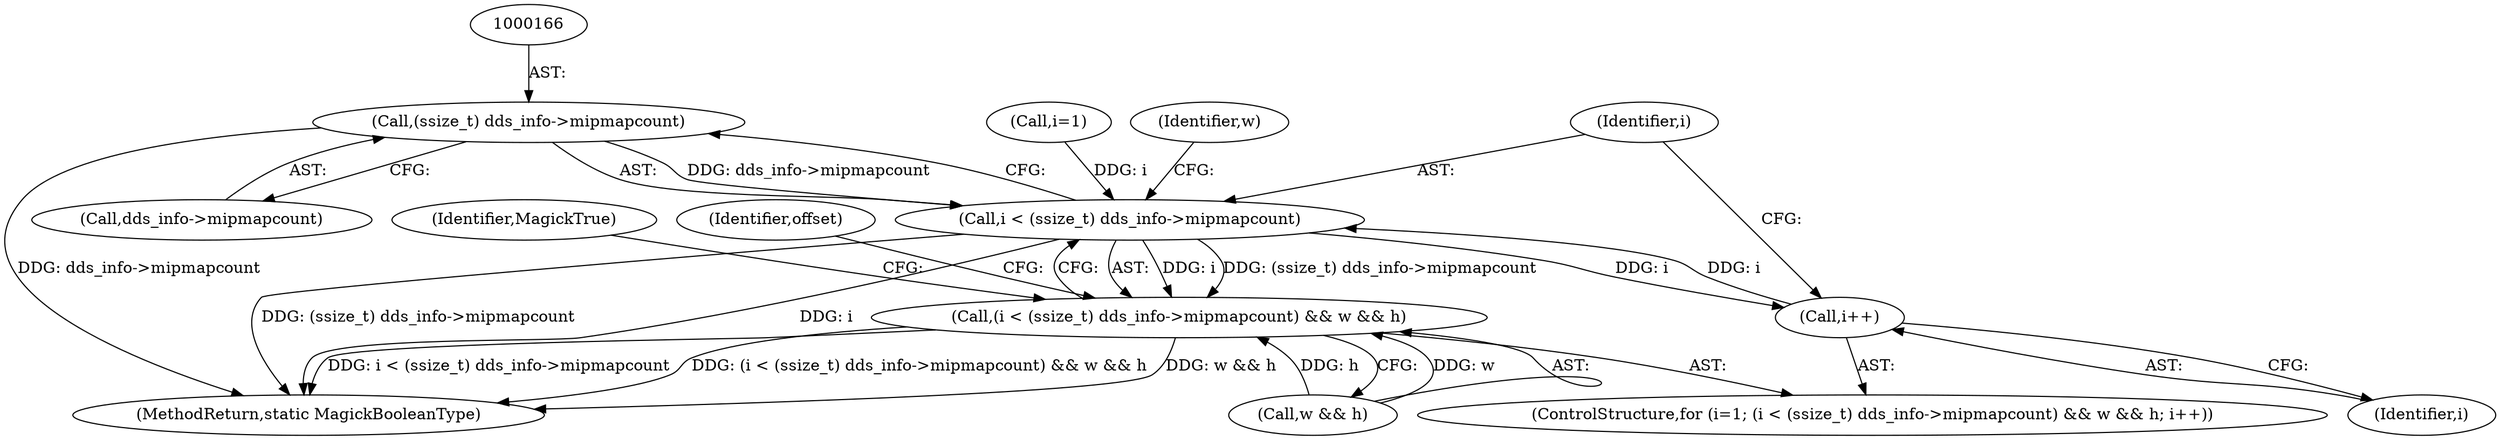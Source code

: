 digraph "0_ImageMagick_3ab016764c7f787829d9065440d86f5609765110@pointer" {
"1000165" [label="(Call,(ssize_t) dds_info->mipmapcount)"];
"1000163" [label="(Call,i < (ssize_t) dds_info->mipmapcount)"];
"1000162" [label="(Call,(i < (ssize_t) dds_info->mipmapcount) && w && h)"];
"1000173" [label="(Call,i++)"];
"1000163" [label="(Call,i < (ssize_t) dds_info->mipmapcount)"];
"1000203" [label="(MethodReturn,static MagickBooleanType)"];
"1000173" [label="(Call,i++)"];
"1000177" [label="(Identifier,offset)"];
"1000164" [label="(Identifier,i)"];
"1000170" [label="(Call,w && h)"];
"1000174" [label="(Identifier,i)"];
"1000159" [label="(Call,i=1)"];
"1000202" [label="(Identifier,MagickTrue)"];
"1000162" [label="(Call,(i < (ssize_t) dds_info->mipmapcount) && w && h)"];
"1000167" [label="(Call,dds_info->mipmapcount)"];
"1000171" [label="(Identifier,w)"];
"1000158" [label="(ControlStructure,for (i=1; (i < (ssize_t) dds_info->mipmapcount) && w && h; i++))"];
"1000165" [label="(Call,(ssize_t) dds_info->mipmapcount)"];
"1000165" -> "1000163"  [label="AST: "];
"1000165" -> "1000167"  [label="CFG: "];
"1000166" -> "1000165"  [label="AST: "];
"1000167" -> "1000165"  [label="AST: "];
"1000163" -> "1000165"  [label="CFG: "];
"1000165" -> "1000203"  [label="DDG: dds_info->mipmapcount"];
"1000165" -> "1000163"  [label="DDG: dds_info->mipmapcount"];
"1000163" -> "1000162"  [label="AST: "];
"1000164" -> "1000163"  [label="AST: "];
"1000171" -> "1000163"  [label="CFG: "];
"1000162" -> "1000163"  [label="CFG: "];
"1000163" -> "1000203"  [label="DDG: i"];
"1000163" -> "1000203"  [label="DDG: (ssize_t) dds_info->mipmapcount"];
"1000163" -> "1000162"  [label="DDG: i"];
"1000163" -> "1000162"  [label="DDG: (ssize_t) dds_info->mipmapcount"];
"1000159" -> "1000163"  [label="DDG: i"];
"1000173" -> "1000163"  [label="DDG: i"];
"1000163" -> "1000173"  [label="DDG: i"];
"1000162" -> "1000158"  [label="AST: "];
"1000162" -> "1000170"  [label="CFG: "];
"1000170" -> "1000162"  [label="AST: "];
"1000177" -> "1000162"  [label="CFG: "];
"1000202" -> "1000162"  [label="CFG: "];
"1000162" -> "1000203"  [label="DDG: w && h"];
"1000162" -> "1000203"  [label="DDG: i < (ssize_t) dds_info->mipmapcount"];
"1000162" -> "1000203"  [label="DDG: (i < (ssize_t) dds_info->mipmapcount) && w && h"];
"1000170" -> "1000162"  [label="DDG: w"];
"1000170" -> "1000162"  [label="DDG: h"];
"1000173" -> "1000158"  [label="AST: "];
"1000173" -> "1000174"  [label="CFG: "];
"1000174" -> "1000173"  [label="AST: "];
"1000164" -> "1000173"  [label="CFG: "];
}
